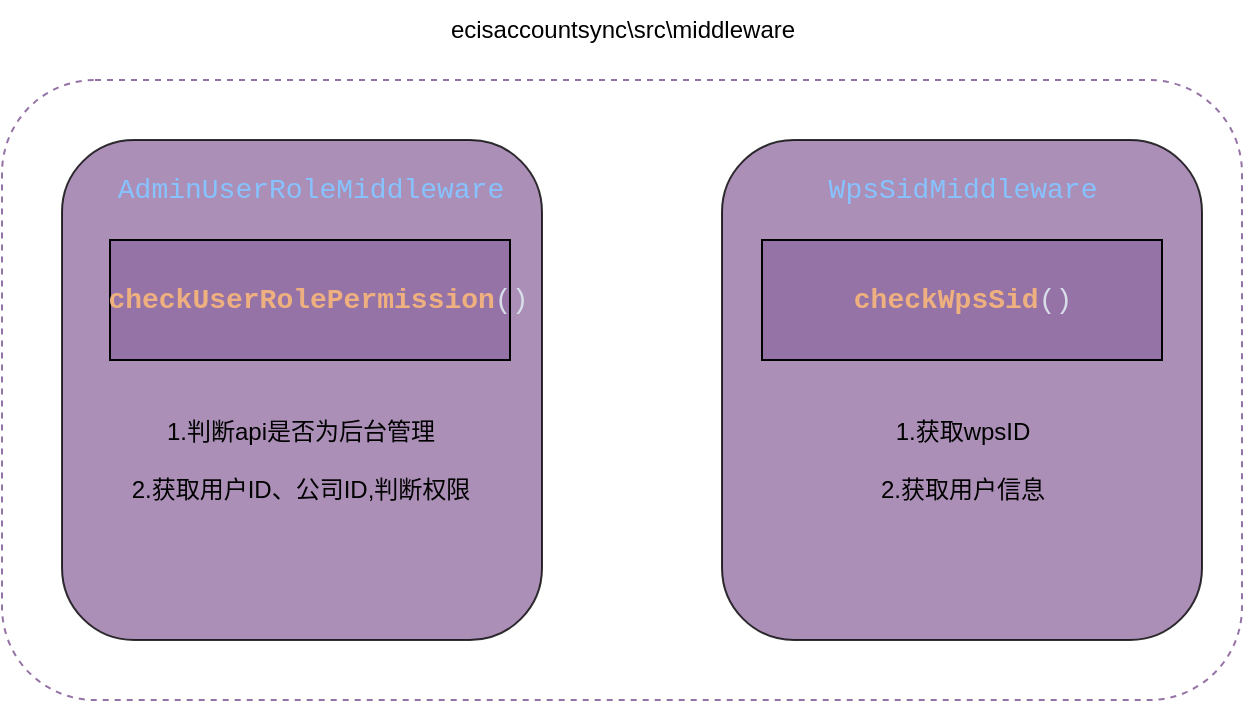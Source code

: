 <mxfile version="27.0.5">
  <diagram name="第 1 页" id="mjt4GNUuf5m6gaF6J6LP">
    <mxGraphModel dx="1092" dy="1187" grid="1" gridSize="10" guides="1" tooltips="1" connect="1" arrows="1" fold="1" page="1" pageScale="1" pageWidth="827" pageHeight="1169" math="0" shadow="0">
      <root>
        <mxCell id="0" />
        <mxCell id="1" parent="0" />
        <mxCell id="qYSsCx-cM0t4ONHwClai-15" value="" style="group" vertex="1" connectable="0" parent="1">
          <mxGeometry x="160" y="240" width="620" height="350" as="geometry" />
        </mxCell>
        <mxCell id="qYSsCx-cM0t4ONHwClai-1" value="" style="rounded=1;whiteSpace=wrap;html=1;fillColor=none;strokeColor=#9673A6;dashed=1;" vertex="1" parent="qYSsCx-cM0t4ONHwClai-15">
          <mxGeometry y="40" width="620" height="310" as="geometry" />
        </mxCell>
        <mxCell id="qYSsCx-cM0t4ONHwClai-4" value="" style="rounded=1;whiteSpace=wrap;html=1;fillColor=#9673A6;opacity=80;" vertex="1" parent="qYSsCx-cM0t4ONHwClai-15">
          <mxGeometry x="30" y="70" width="240" height="250" as="geometry" />
        </mxCell>
        <mxCell id="qYSsCx-cM0t4ONHwClai-6" value="" style="rounded=1;whiteSpace=wrap;html=1;fillColor=#9673A6;opacity=80;" vertex="1" parent="qYSsCx-cM0t4ONHwClai-15">
          <mxGeometry x="360" y="70" width="240" height="250" as="geometry" />
        </mxCell>
        <mxCell id="qYSsCx-cM0t4ONHwClai-7" value="&lt;div style=&quot;color: rgb(216, 222, 233); font-family: Consolas, &amp;quot;Courier New&amp;quot;, monospace; font-size: 14px; line-height: 19px; white-space: pre;&quot;&gt;&lt;span&gt;&amp;nbsp;&lt;span style=&quot;color: rgb(239, 176, 128); font-weight: bold;&quot;&gt;checkUserRolePermission&lt;/span&gt;()&lt;/span&gt;&lt;/div&gt;" style="rounded=0;whiteSpace=wrap;html=1;fillColor=#9673A6;" vertex="1" parent="qYSsCx-cM0t4ONHwClai-15">
          <mxGeometry x="54" y="120" width="200" height="60" as="geometry" />
        </mxCell>
        <mxCell id="qYSsCx-cM0t4ONHwClai-8" value="&lt;div style=&quot;color: rgb(216, 222, 233); font-family: Consolas, &amp;quot;Courier New&amp;quot;, monospace; font-size: 14px; line-height: 19px; white-space-collapse: preserve;&quot;&gt;&lt;span style=&quot;color: rgb(135, 195, 255);&quot;&gt;WpsSidMiddleware&lt;/span&gt;&lt;/div&gt;" style="text;html=1;align=center;verticalAlign=middle;resizable=0;points=[];autosize=1;strokeColor=none;fillColor=none;" vertex="1" parent="qYSsCx-cM0t4ONHwClai-15">
          <mxGeometry x="405" y="80" width="150" height="30" as="geometry" />
        </mxCell>
        <mxCell id="qYSsCx-cM0t4ONHwClai-9" value="&lt;div style=&quot;color: rgb(216, 222, 233); font-family: Consolas, &amp;quot;Courier New&amp;quot;, monospace; font-size: 14px; line-height: 19px; white-space-collapse: preserve;&quot;&gt;&lt;span style=&quot;color: rgb(135, 195, 255);&quot;&gt;AdminUserRoleMiddleware&lt;/span&gt;&lt;/div&gt;" style="text;html=1;align=center;verticalAlign=middle;resizable=0;points=[];autosize=1;strokeColor=none;fillColor=none;" vertex="1" parent="qYSsCx-cM0t4ONHwClai-15">
          <mxGeometry x="54" y="80" width="200" height="30" as="geometry" />
        </mxCell>
        <mxCell id="qYSsCx-cM0t4ONHwClai-10" value="&lt;div style=&quot;color: rgb(216, 222, 233); font-family: Consolas, &amp;quot;Courier New&amp;quot;, monospace; font-size: 14px; line-height: 19px; white-space: pre;&quot;&gt;&lt;span style=&quot;color: rgba(0, 0, 0, 0); font-family: monospace; font-size: 0px; text-align: start; white-space-collapse: collapse;&quot;&gt;%3CmxGraphModel%3E%3Croot%3E%3CmxCell%20id%3D%220%22%2F%3E%3CmxCell%20id%3D%221%22%20parent%3D%220%22%2F%3E%3CmxCell%20id%3D%222%22%20value%3D%22%26lt%3Bdiv%20style%3D%26quot%3Bcolor%3A%20rgb(216%2C%20222%2C%20233)%3B%20font-family%3A%20Consolas%2C%20%26amp%3Bquot%3BCourier%20New%26amp%3Bquot%3B%2C%20monospace%3B%20font-size%3A%2014px%3B%20line-height%3A%2019px%3B%20white-space%3A%20pre%3B%26quot%3B%26gt%3B%26lt%3Bspan%26gt%3B%26amp%3Bnbsp%3B%26lt%3Bspan%20style%3D%26quot%3Bcolor%3A%20rgb(239%2C%20176%2C%20128)%3B%20font-weight%3A%20bold%3B%26quot%3B%26gt%3BcheckUserRolePermission%26lt%3B%2Fspan%26gt%3B()%26lt%3B%2Fspan%26gt%3B%26lt%3B%2Fdiv%26gt%3B%22%20style%3D%22rounded%3D0%3BwhiteSpace%3Dwrap%3Bhtml%3D1%3BfillColor%3D%239673A6%3B%22%20vertex%3D%221%22%20parent%3D%221%22%3E%3CmxGeometry%20x%3D%22214%22%20y%3D%22360%22%20width%3D%22200%22%20height%3D%2260%22%20as%3D%22geometry%22%2F%3E%3C%2FmxCell%3E%3C%2Froot%3E%3C%2FmxGraphModel%3E&lt;/span&gt;&lt;/div&gt;" style="rounded=0;whiteSpace=wrap;html=1;fillColor=#9673A6;" vertex="1" parent="qYSsCx-cM0t4ONHwClai-15">
          <mxGeometry x="380" y="120" width="200" height="60" as="geometry" />
        </mxCell>
        <mxCell id="qYSsCx-cM0t4ONHwClai-11" value="&lt;div style=&quot;color: rgb(216, 222, 233); font-family: Consolas, &amp;quot;Courier New&amp;quot;, monospace; font-size: 14px; line-height: 19px; white-space-collapse: preserve;&quot;&gt;&lt;span&gt;&lt;span style=&quot;color: rgb(239, 176, 128); font-weight: bold;&quot;&gt;checkWpsSid&lt;/span&gt;()&lt;/span&gt;&lt;/div&gt;" style="text;html=1;align=center;verticalAlign=middle;resizable=0;points=[];autosize=1;strokeColor=none;fillColor=none;" vertex="1" parent="qYSsCx-cM0t4ONHwClai-15">
          <mxGeometry x="420" y="135" width="120" height="30" as="geometry" />
        </mxCell>
        <mxCell id="qYSsCx-cM0t4ONHwClai-12" value="1.获取wpsID&lt;div&gt;&lt;br&gt;&lt;div&gt;2.获取用户信息&lt;/div&gt;&lt;/div&gt;" style="text;html=1;align=center;verticalAlign=middle;resizable=0;points=[];autosize=1;strokeColor=none;fillColor=none;" vertex="1" parent="qYSsCx-cM0t4ONHwClai-15">
          <mxGeometry x="425" y="200" width="110" height="60" as="geometry" />
        </mxCell>
        <mxCell id="qYSsCx-cM0t4ONHwClai-13" value="1.判断api是否为后台管理&lt;div&gt;&lt;br&gt;&lt;div&gt;2.获取用户ID、公司ID,判断权限&lt;/div&gt;&lt;/div&gt;" style="text;html=1;align=center;verticalAlign=middle;resizable=0;points=[];autosize=1;strokeColor=none;fillColor=none;" vertex="1" parent="qYSsCx-cM0t4ONHwClai-15">
          <mxGeometry x="54" y="200" width="190" height="60" as="geometry" />
        </mxCell>
        <mxCell id="qYSsCx-cM0t4ONHwClai-14" value="ecisaccountsync\src\middleware" style="text;html=1;align=center;verticalAlign=middle;resizable=0;points=[];autosize=1;strokeColor=none;fillColor=none;" vertex="1" parent="qYSsCx-cM0t4ONHwClai-15">
          <mxGeometry x="210" width="200" height="30" as="geometry" />
        </mxCell>
      </root>
    </mxGraphModel>
  </diagram>
</mxfile>
